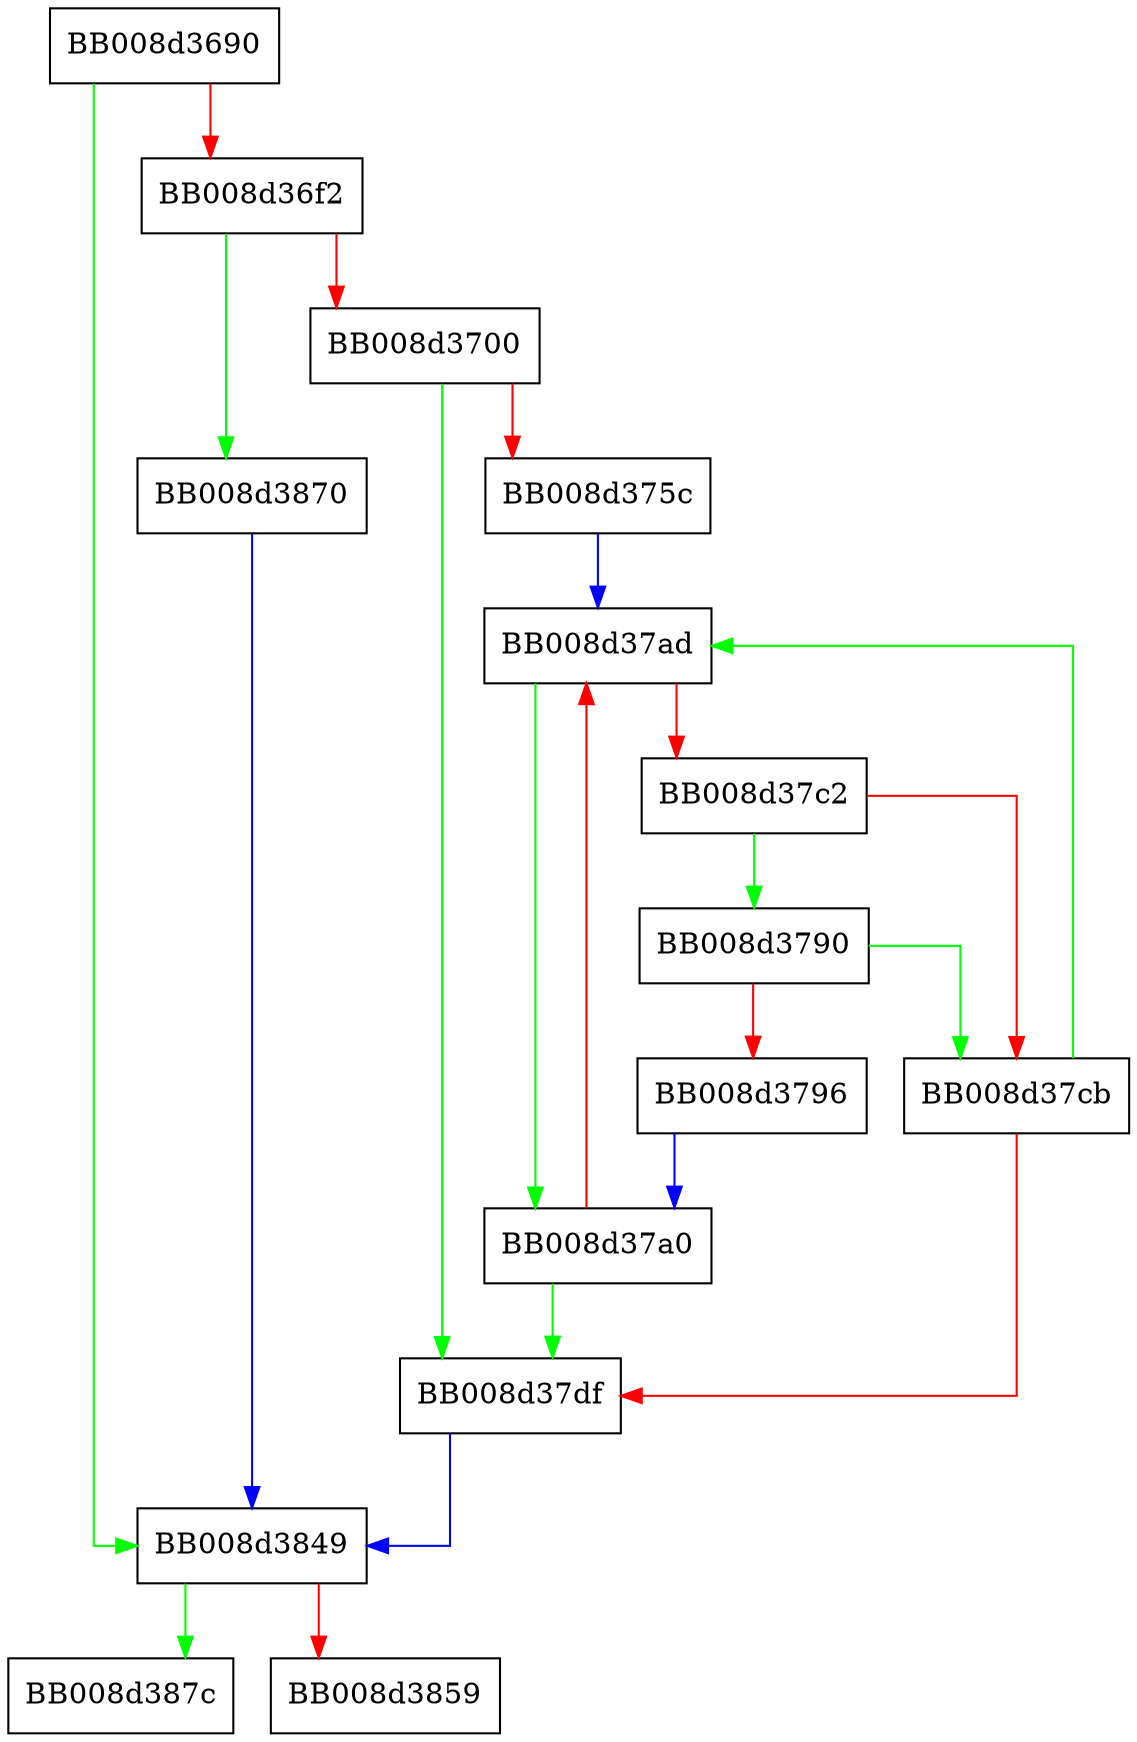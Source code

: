 digraph __tzfile_default {
  node [shape="box"];
  graph [splines=ortho];
  BB008d3690 -> BB008d3849 [color="green"];
  BB008d3690 -> BB008d36f2 [color="red"];
  BB008d36f2 -> BB008d3870 [color="green"];
  BB008d36f2 -> BB008d3700 [color="red"];
  BB008d3700 -> BB008d37df [color="green"];
  BB008d3700 -> BB008d375c [color="red"];
  BB008d375c -> BB008d37ad [color="blue"];
  BB008d3790 -> BB008d37cb [color="green"];
  BB008d3790 -> BB008d3796 [color="red"];
  BB008d3796 -> BB008d37a0 [color="blue"];
  BB008d37a0 -> BB008d37df [color="green"];
  BB008d37a0 -> BB008d37ad [color="red"];
  BB008d37ad -> BB008d37a0 [color="green"];
  BB008d37ad -> BB008d37c2 [color="red"];
  BB008d37c2 -> BB008d3790 [color="green"];
  BB008d37c2 -> BB008d37cb [color="red"];
  BB008d37cb -> BB008d37ad [color="green"];
  BB008d37cb -> BB008d37df [color="red"];
  BB008d37df -> BB008d3849 [color="blue"];
  BB008d3849 -> BB008d387c [color="green"];
  BB008d3849 -> BB008d3859 [color="red"];
  BB008d3870 -> BB008d3849 [color="blue"];
}